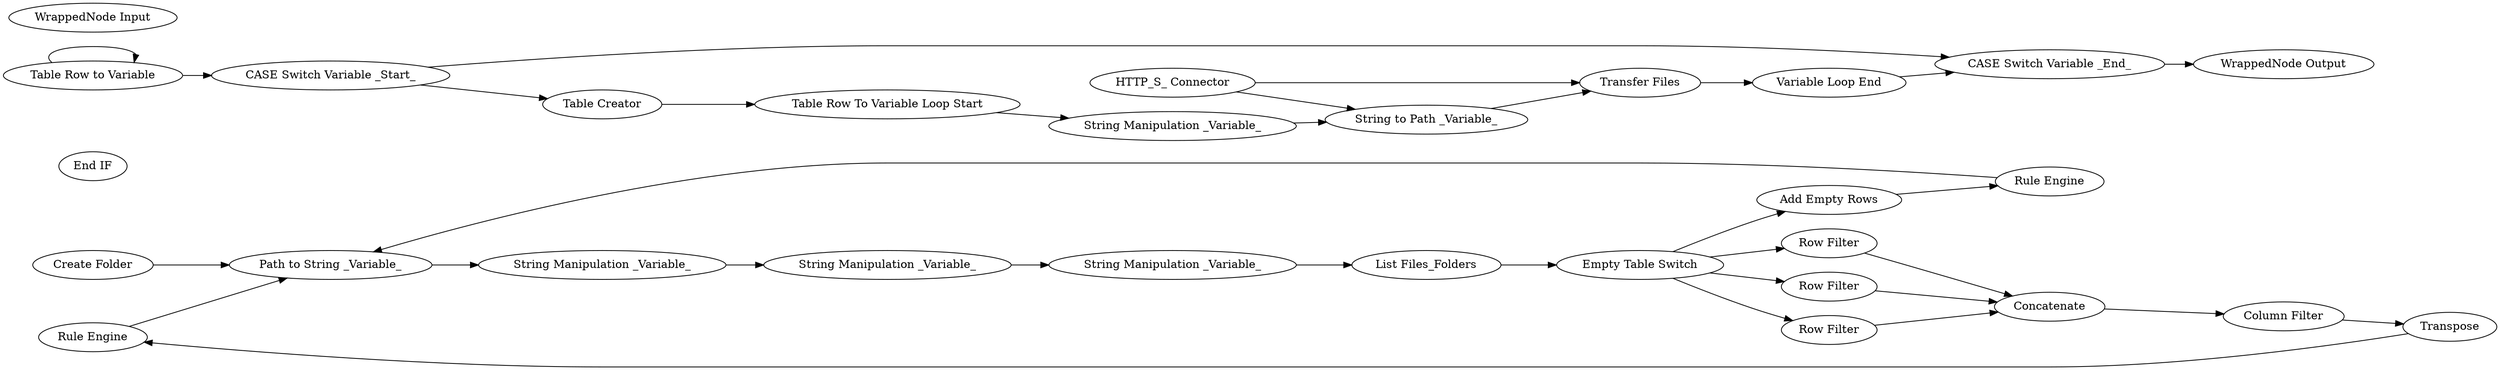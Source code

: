 digraph {
	115 [label="Rule Engine"]
	116 [label="String Manipulation _Variable_"]
	117 [label="String Manipulation _Variable_"]
	118 [label=Transpose]
	119 [label="Column Filter"]
	120 [label="Row Filter"]
	121 [label="Row Filter"]
	124 [label="Empty Table Switch"]
	125 [label="End IF"]
	126 [label="Add Empty Rows"]
	127 [label="Rule Engine"]
	131 [label="String Manipulation _Variable_"]
	132 [label="Row Filter"]
	133 [label=Concatenate]
	135 [label="Path to String _Variable_"]
	136 [label="List Files_Folders"]
	137 [label="Table Row to Variable"]
	128 [label="WrappedNode Input"]
	129 [label="WrappedNode Output"]
	158 [label="Table Creator"]
	161 [label="String Manipulation _Variable_"]
	163 [label="CASE Switch Variable _Start_"]
	164 [label="CASE Switch Variable _End_"]
	165 [label="Create Folder"]
	166 [label="Table Row To Variable Loop Start"]
	168 [label="HTTP_S_ Connector"]
	170 [label="String to Path _Variable_"]
	172 [label="Transfer Files"]
	173 [label="Variable Loop End"]
	115 -> 135
	116 -> 117
	117 -> 131
	118 -> 115
	119 -> 118
	120 -> 133
	121 -> 133
	124 -> 126
	124 -> 120
	124 -> 121
	124 -> 132
	137 -> 137
	126 -> 127
	127 -> 135
	131 -> 136
	132 -> 133
	133 -> 119
	135 -> 116
	136 -> 124
	137 -> 163
	158 -> 166
	161 -> 170
	163 -> 164
	163 -> 158
	164 -> 129
	165 -> 135
	166 -> 161
	168 -> 170
	168 -> 172
	170 -> 172
	172 -> 173
	173 -> 164
	rankdir=LR
}
